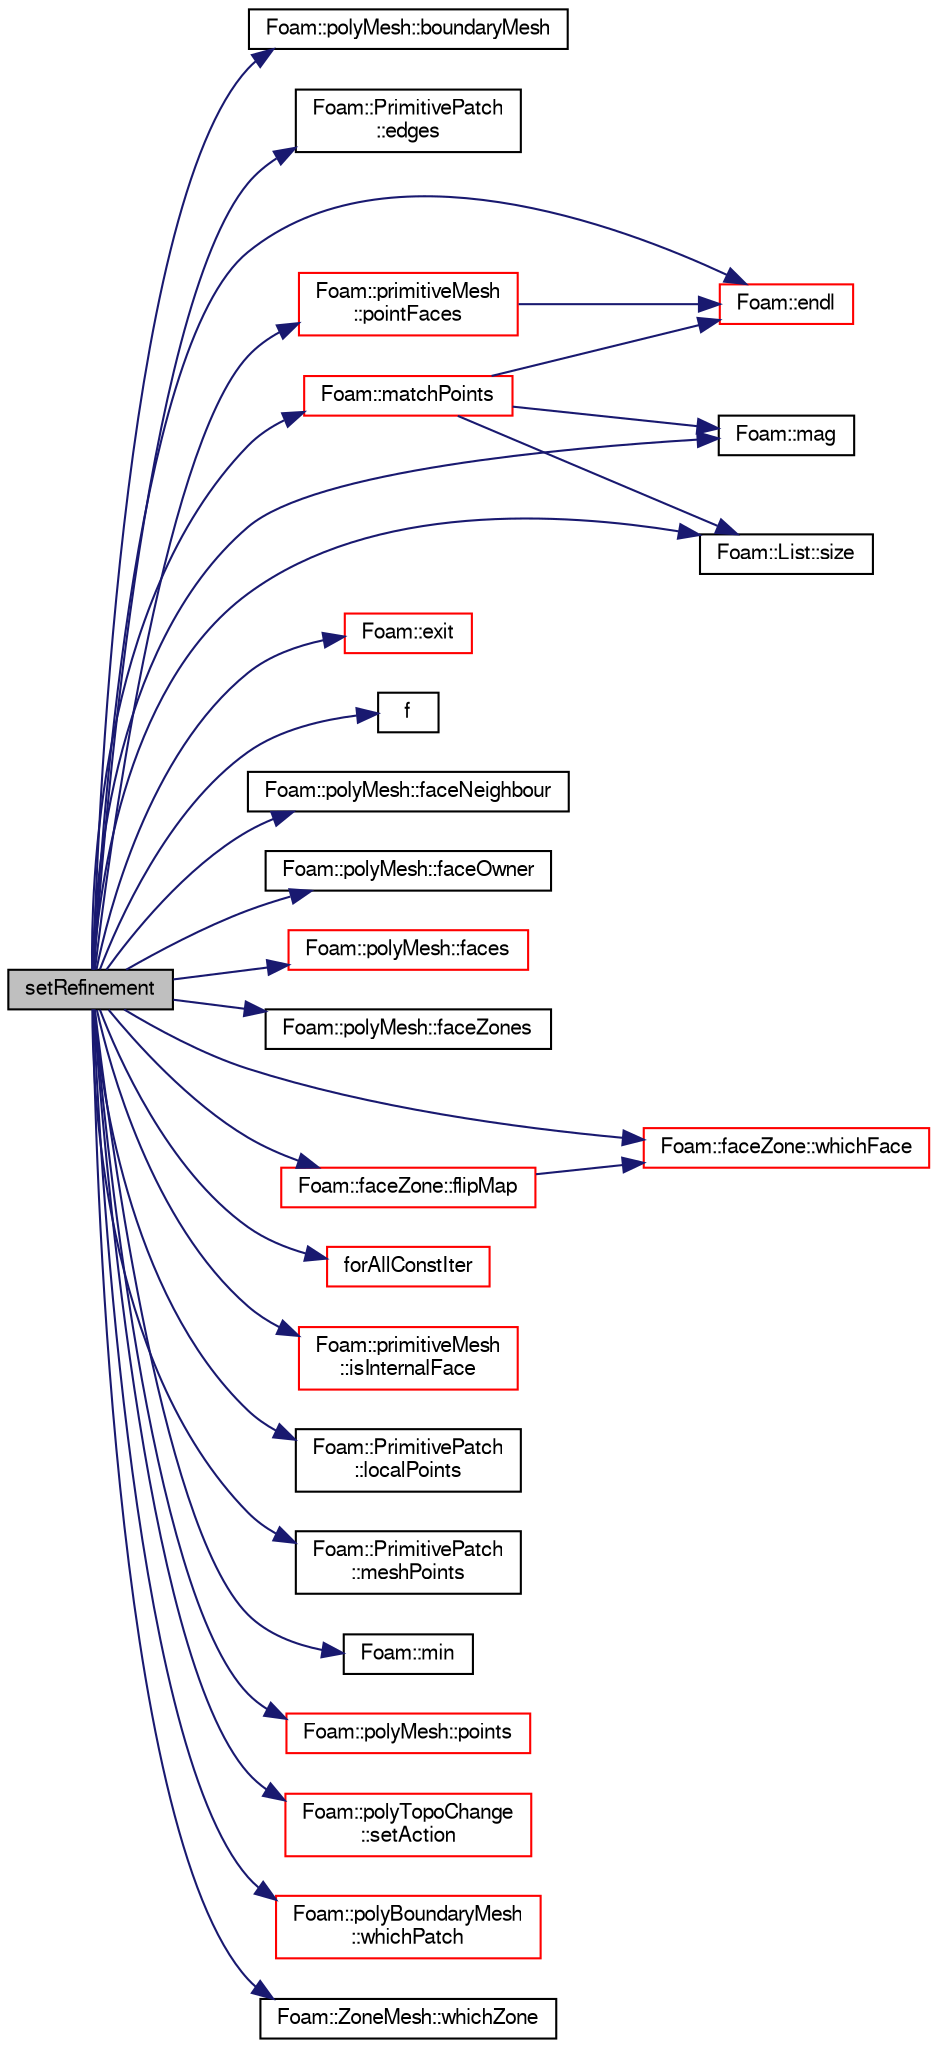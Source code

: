 digraph "setRefinement"
{
  bgcolor="transparent";
  edge [fontname="FreeSans",fontsize="10",labelfontname="FreeSans",labelfontsize="10"];
  node [fontname="FreeSans",fontsize="10",shape=record];
  rankdir="LR";
  Node132 [label="setRefinement",height=0.2,width=0.4,color="black", fillcolor="grey75", style="filled", fontcolor="black"];
  Node132 -> Node133 [color="midnightblue",fontsize="10",style="solid",fontname="FreeSans"];
  Node133 [label="Foam::polyMesh::boundaryMesh",height=0.2,width=0.4,color="black",URL="$a27410.html#a9f2b68c134340291eda6197f47f25484",tooltip="Return boundary mesh. "];
  Node132 -> Node134 [color="midnightblue",fontsize="10",style="solid",fontname="FreeSans"];
  Node134 [label="Foam::PrimitivePatch\l::edges",height=0.2,width=0.4,color="black",URL="$a27538.html#a21d764179912ddda5c6f95193c289846",tooltip="Return list of edges, address into LOCAL point list. "];
  Node132 -> Node135 [color="midnightblue",fontsize="10",style="solid",fontname="FreeSans"];
  Node135 [label="Foam::endl",height=0.2,width=0.4,color="red",URL="$a21124.html#a2db8fe02a0d3909e9351bb4275b23ce4",tooltip="Add newline and flush stream. "];
  Node132 -> Node137 [color="midnightblue",fontsize="10",style="solid",fontname="FreeSans"];
  Node137 [label="Foam::exit",height=0.2,width=0.4,color="red",URL="$a21124.html#a06ca7250d8e89caf05243ec094843642"];
  Node132 -> Node182 [color="midnightblue",fontsize="10",style="solid",fontname="FreeSans"];
  Node182 [label="f",height=0.2,width=0.4,color="black",URL="$a17900.html#a888be93833ac7a23170555c69c690288"];
  Node132 -> Node183 [color="midnightblue",fontsize="10",style="solid",fontname="FreeSans"];
  Node183 [label="Foam::polyMesh::faceNeighbour",height=0.2,width=0.4,color="black",URL="$a27410.html#a9fb57b52c700ed61f09ada65412d13e3",tooltip="Return face neighbour. "];
  Node132 -> Node184 [color="midnightblue",fontsize="10",style="solid",fontname="FreeSans"];
  Node184 [label="Foam::polyMesh::faceOwner",height=0.2,width=0.4,color="black",URL="$a27410.html#a57752b49bfee23ca1944c3fb0493974f",tooltip="Return face owner. "];
  Node132 -> Node185 [color="midnightblue",fontsize="10",style="solid",fontname="FreeSans"];
  Node185 [label="Foam::polyMesh::faces",height=0.2,width=0.4,color="red",URL="$a27410.html#a431c0a24765f0bb6d32f6a03ce0e9b57",tooltip="Return raw faces. "];
  Node132 -> Node186 [color="midnightblue",fontsize="10",style="solid",fontname="FreeSans"];
  Node186 [label="Foam::polyMesh::faceZones",height=0.2,width=0.4,color="black",URL="$a27410.html#af216614a0f9997169eea2cade46dc9ba",tooltip="Return face zone mesh. "];
  Node132 -> Node187 [color="midnightblue",fontsize="10",style="solid",fontname="FreeSans"];
  Node187 [label="Foam::faceZone::flipMap",height=0.2,width=0.4,color="red",URL="$a27510.html#a03ecd61e4e943657de29efcacd488b19",tooltip="Return face flip map. "];
  Node187 -> Node542 [color="midnightblue",fontsize="10",style="solid",fontname="FreeSans"];
  Node542 [label="Foam::faceZone::whichFace",height=0.2,width=0.4,color="red",URL="$a27510.html#a2a776b244e1eea320ab33cc0a21cf56a",tooltip="Helper function to re-direct to zone::localID(...) "];
  Node132 -> Node286 [color="midnightblue",fontsize="10",style="solid",fontname="FreeSans"];
  Node286 [label="forAllConstIter",height=0.2,width=0.4,color="red",URL="$a38141.html#ae21e2836509b0fa7f7cedf6493b11b09"];
  Node132 -> Node191 [color="midnightblue",fontsize="10",style="solid",fontname="FreeSans"];
  Node191 [label="Foam::primitiveMesh\l::isInternalFace",height=0.2,width=0.4,color="red",URL="$a27530.html#ae3e48ad9ec4c5132ec7d3d702ad17c9e",tooltip="Return true if given face label is internal to the mesh. "];
  Node132 -> Node266 [color="midnightblue",fontsize="10",style="solid",fontname="FreeSans"];
  Node266 [label="Foam::PrimitivePatch\l::localPoints",height=0.2,width=0.4,color="black",URL="$a27538.html#aca6c65ee2831bb6795149af7635640a2",tooltip="Return pointField of points in patch. "];
  Node132 -> Node252 [color="midnightblue",fontsize="10",style="solid",fontname="FreeSans"];
  Node252 [label="Foam::mag",height=0.2,width=0.4,color="black",URL="$a21124.html#a929da2a3fdcf3dacbbe0487d3a330dae"];
  Node132 -> Node249 [color="midnightblue",fontsize="10",style="solid",fontname="FreeSans"];
  Node249 [label="Foam::matchPoints",height=0.2,width=0.4,color="red",URL="$a21124.html#abc7cba30306098a4eaf18f508d39ea10",tooltip="Determine correspondence between pointFields. Gets passed. "];
  Node249 -> Node135 [color="midnightblue",fontsize="10",style="solid",fontname="FreeSans"];
  Node249 -> Node252 [color="midnightblue",fontsize="10",style="solid",fontname="FreeSans"];
  Node249 -> Node202 [color="midnightblue",fontsize="10",style="solid",fontname="FreeSans"];
  Node202 [label="Foam::List::size",height=0.2,width=0.4,color="black",URL="$a25694.html#a8a5f6fa29bd4b500caf186f60245b384",tooltip="Override size to be inconsistent with allocated storage. "];
  Node132 -> Node267 [color="midnightblue",fontsize="10",style="solid",fontname="FreeSans"];
  Node267 [label="Foam::PrimitivePatch\l::meshPoints",height=0.2,width=0.4,color="black",URL="$a27538.html#a52e3a457780fe74b31d39dc046bce1d8",tooltip="Return labelList of mesh points in patch. They are constructed. "];
  Node132 -> Node497 [color="midnightblue",fontsize="10",style="solid",fontname="FreeSans"];
  Node497 [label="Foam::min",height=0.2,width=0.4,color="black",URL="$a21124.html#a253e112ad2d56d96230ff39ea7f442dc"];
  Node132 -> Node548 [color="midnightblue",fontsize="10",style="solid",fontname="FreeSans"];
  Node548 [label="Foam::primitiveMesh\l::pointFaces",height=0.2,width=0.4,color="red",URL="$a27530.html#acc347dd5dd3557af888ac3dd86d90d22"];
  Node548 -> Node135 [color="midnightblue",fontsize="10",style="solid",fontname="FreeSans"];
  Node132 -> Node559 [color="midnightblue",fontsize="10",style="solid",fontname="FreeSans"];
  Node559 [label="Foam::polyMesh::points",height=0.2,width=0.4,color="red",URL="$a27410.html#ac44123fc1265297c41a43c3b62fdb4c2",tooltip="Return raw points. "];
  Node132 -> Node560 [color="midnightblue",fontsize="10",style="solid",fontname="FreeSans"];
  Node560 [label="Foam::polyTopoChange\l::setAction",height=0.2,width=0.4,color="red",URL="$a21678.html#a40a23962b792d24f4cb999f5b55aece2",tooltip="For compatibility with polyTopoChange: set topological action. "];
  Node132 -> Node202 [color="midnightblue",fontsize="10",style="solid",fontname="FreeSans"];
  Node132 -> Node542 [color="midnightblue",fontsize="10",style="solid",fontname="FreeSans"];
  Node132 -> Node519 [color="midnightblue",fontsize="10",style="solid",fontname="FreeSans"];
  Node519 [label="Foam::polyBoundaryMesh\l::whichPatch",height=0.2,width=0.4,color="red",URL="$a27402.html#aa2ff13fd90903c4f4cdfe81b48b2bb92",tooltip="Return patch index for a given face label. "];
  Node132 -> Node634 [color="midnightblue",fontsize="10",style="solid",fontname="FreeSans"];
  Node634 [label="Foam::ZoneMesh::whichZone",height=0.2,width=0.4,color="black",URL="$a27522.html#ad9948c6afa6162ff01554f71ff676aa2",tooltip="Given a global object index, return the zone it is in. "];
}
